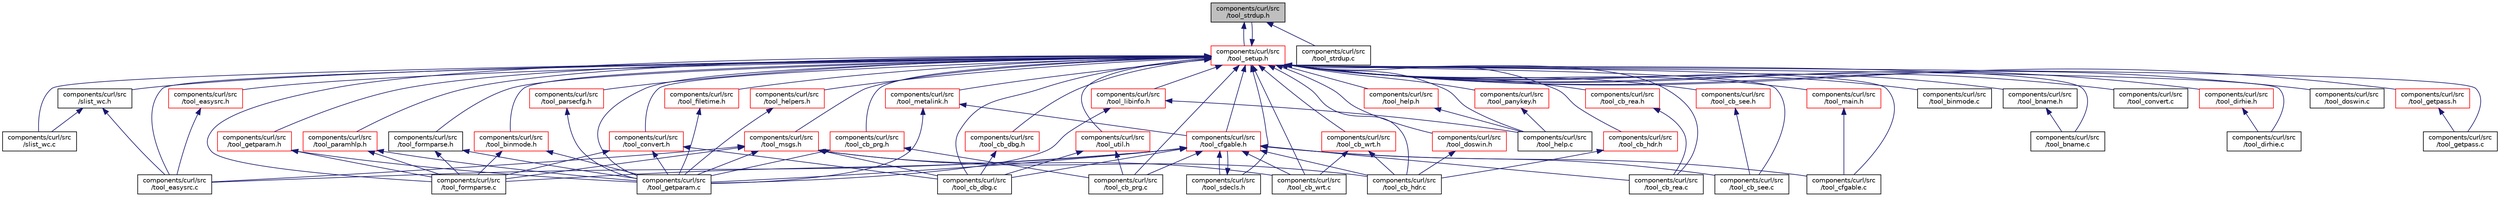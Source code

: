 digraph "components/curl/src/tool_strdup.h"
{
  edge [fontname="Helvetica",fontsize="10",labelfontname="Helvetica",labelfontsize="10"];
  node [fontname="Helvetica",fontsize="10",shape=record];
  Node22 [label="components/curl/src\l/tool_strdup.h",height=0.2,width=0.4,color="black", fillcolor="grey75", style="filled", fontcolor="black"];
  Node22 -> Node23 [dir="back",color="midnightblue",fontsize="10",style="solid",fontname="Helvetica"];
  Node23 [label="components/curl/src\l/tool_setup.h",height=0.2,width=0.4,color="red", fillcolor="white", style="filled",URL="$tool__setup_8h.html"];
  Node23 -> Node24 [dir="back",color="midnightblue",fontsize="10",style="solid",fontname="Helvetica"];
  Node24 [label="components/curl/src\l/slist_wc.c",height=0.2,width=0.4,color="black", fillcolor="white", style="filled",URL="$slist__wc_8c.html"];
  Node23 -> Node22 [dir="back",color="midnightblue",fontsize="10",style="solid",fontname="Helvetica"];
  Node23 -> Node25 [dir="back",color="midnightblue",fontsize="10",style="solid",fontname="Helvetica"];
  Node25 [label="components/curl/src\l/slist_wc.h",height=0.2,width=0.4,color="black", fillcolor="white", style="filled",URL="$slist__wc_8h.html"];
  Node25 -> Node24 [dir="back",color="midnightblue",fontsize="10",style="solid",fontname="Helvetica"];
  Node25 -> Node26 [dir="back",color="midnightblue",fontsize="10",style="solid",fontname="Helvetica"];
  Node26 [label="components/curl/src\l/tool_easysrc.c",height=0.2,width=0.4,color="black", fillcolor="white", style="filled",URL="$tool__easysrc_8c.html"];
  Node23 -> Node27 [dir="back",color="midnightblue",fontsize="10",style="solid",fontname="Helvetica"];
  Node27 [label="components/curl/src\l/tool_binmode.c",height=0.2,width=0.4,color="black", fillcolor="white", style="filled",URL="$tool__binmode_8c.html"];
  Node23 -> Node28 [dir="back",color="midnightblue",fontsize="10",style="solid",fontname="Helvetica"];
  Node28 [label="components/curl/src\l/tool_binmode.h",height=0.2,width=0.4,color="red", fillcolor="white", style="filled",URL="$tool__binmode_8h.html"];
  Node28 -> Node29 [dir="back",color="midnightblue",fontsize="10",style="solid",fontname="Helvetica"];
  Node29 [label="components/curl/src\l/tool_formparse.c",height=0.2,width=0.4,color="black", fillcolor="white", style="filled",URL="$tool__formparse_8c.html"];
  Node28 -> Node30 [dir="back",color="midnightblue",fontsize="10",style="solid",fontname="Helvetica"];
  Node30 [label="components/curl/src\l/tool_getparam.c",height=0.2,width=0.4,color="black", fillcolor="white", style="filled",URL="$tool__getparam_8c.html"];
  Node23 -> Node32 [dir="back",color="midnightblue",fontsize="10",style="solid",fontname="Helvetica"];
  Node32 [label="components/curl/src\l/tool_bname.c",height=0.2,width=0.4,color="black", fillcolor="white", style="filled",URL="$tool__bname_8c.html"];
  Node23 -> Node33 [dir="back",color="midnightblue",fontsize="10",style="solid",fontname="Helvetica"];
  Node33 [label="components/curl/src\l/tool_bname.h",height=0.2,width=0.4,color="black", fillcolor="white", style="filled",URL="$tool__bname_8h.html"];
  Node33 -> Node32 [dir="back",color="midnightblue",fontsize="10",style="solid",fontname="Helvetica"];
  Node23 -> Node34 [dir="back",color="midnightblue",fontsize="10",style="solid",fontname="Helvetica"];
  Node34 [label="components/curl/src\l/tool_cb_dbg.c",height=0.2,width=0.4,color="black", fillcolor="white", style="filled",URL="$tool__cb__dbg_8c.html"];
  Node23 -> Node35 [dir="back",color="midnightblue",fontsize="10",style="solid",fontname="Helvetica"];
  Node35 [label="components/curl/src\l/tool_cfgable.h",height=0.2,width=0.4,color="red", fillcolor="white", style="filled",URL="$tool__cfgable_8h.html"];
  Node35 -> Node34 [dir="back",color="midnightblue",fontsize="10",style="solid",fontname="Helvetica"];
  Node35 -> Node36 [dir="back",color="midnightblue",fontsize="10",style="solid",fontname="Helvetica"];
  Node36 [label="components/curl/src\l/tool_sdecls.h",height=0.2,width=0.4,color="black", fillcolor="white", style="filled",URL="$tool__sdecls_8h.html"];
  Node36 -> Node35 [dir="back",color="midnightblue",fontsize="10",style="solid",fontname="Helvetica"];
  Node35 -> Node37 [dir="back",color="midnightblue",fontsize="10",style="solid",fontname="Helvetica"];
  Node37 [label="components/curl/src\l/tool_cb_hdr.c",height=0.2,width=0.4,color="black", fillcolor="white", style="filled",URL="$tool__cb__hdr_8c.html"];
  Node35 -> Node38 [dir="back",color="midnightblue",fontsize="10",style="solid",fontname="Helvetica"];
  Node38 [label="components/curl/src\l/tool_cb_prg.c",height=0.2,width=0.4,color="black", fillcolor="white", style="filled",URL="$tool__cb__prg_8c.html"];
  Node35 -> Node39 [dir="back",color="midnightblue",fontsize="10",style="solid",fontname="Helvetica"];
  Node39 [label="components/curl/src\l/tool_cb_rea.c",height=0.2,width=0.4,color="black", fillcolor="white", style="filled",URL="$tool__cb__rea_8c.html"];
  Node35 -> Node40 [dir="back",color="midnightblue",fontsize="10",style="solid",fontname="Helvetica"];
  Node40 [label="components/curl/src\l/tool_cb_see.c",height=0.2,width=0.4,color="black", fillcolor="white", style="filled",URL="$tool__cb__see_8c.html"];
  Node35 -> Node41 [dir="back",color="midnightblue",fontsize="10",style="solid",fontname="Helvetica"];
  Node41 [label="components/curl/src\l/tool_cb_wrt.c",height=0.2,width=0.4,color="black", fillcolor="white", style="filled",URL="$tool__cb__wrt_8c.html"];
  Node35 -> Node42 [dir="back",color="midnightblue",fontsize="10",style="solid",fontname="Helvetica"];
  Node42 [label="components/curl/src\l/tool_cfgable.c",height=0.2,width=0.4,color="black", fillcolor="white", style="filled",URL="$tool__cfgable_8c.html"];
  Node35 -> Node26 [dir="back",color="midnightblue",fontsize="10",style="solid",fontname="Helvetica"];
  Node35 -> Node29 [dir="back",color="midnightblue",fontsize="10",style="solid",fontname="Helvetica"];
  Node35 -> Node30 [dir="back",color="midnightblue",fontsize="10",style="solid",fontname="Helvetica"];
  Node23 -> Node36 [dir="back",color="midnightblue",fontsize="10",style="solid",fontname="Helvetica"];
  Node23 -> Node53 [dir="back",color="midnightblue",fontsize="10",style="solid",fontname="Helvetica"];
  Node53 [label="components/curl/src\l/tool_metalink.h",height=0.2,width=0.4,color="red", fillcolor="white", style="filled",URL="$tool__metalink_8h.html"];
  Node53 -> Node35 [dir="back",color="midnightblue",fontsize="10",style="solid",fontname="Helvetica"];
  Node53 -> Node30 [dir="back",color="midnightblue",fontsize="10",style="solid",fontname="Helvetica"];
  Node23 -> Node54 [dir="back",color="midnightblue",fontsize="10",style="solid",fontname="Helvetica"];
  Node54 [label="components/curl/src\l/tool_convert.h",height=0.2,width=0.4,color="red", fillcolor="white", style="filled",URL="$tool__convert_8h.html"];
  Node54 -> Node34 [dir="back",color="midnightblue",fontsize="10",style="solid",fontname="Helvetica"];
  Node54 -> Node29 [dir="back",color="midnightblue",fontsize="10",style="solid",fontname="Helvetica"];
  Node54 -> Node30 [dir="back",color="midnightblue",fontsize="10",style="solid",fontname="Helvetica"];
  Node23 -> Node55 [dir="back",color="midnightblue",fontsize="10",style="solid",fontname="Helvetica"];
  Node55 [label="components/curl/src\l/tool_msgs.h",height=0.2,width=0.4,color="red", fillcolor="white", style="filled",URL="$tool__msgs_8h.html"];
  Node55 -> Node34 [dir="back",color="midnightblue",fontsize="10",style="solid",fontname="Helvetica"];
  Node55 -> Node37 [dir="back",color="midnightblue",fontsize="10",style="solid",fontname="Helvetica"];
  Node55 -> Node41 [dir="back",color="midnightblue",fontsize="10",style="solid",fontname="Helvetica"];
  Node55 -> Node26 [dir="back",color="midnightblue",fontsize="10",style="solid",fontname="Helvetica"];
  Node55 -> Node29 [dir="back",color="midnightblue",fontsize="10",style="solid",fontname="Helvetica"];
  Node55 -> Node30 [dir="back",color="midnightblue",fontsize="10",style="solid",fontname="Helvetica"];
  Node23 -> Node56 [dir="back",color="midnightblue",fontsize="10",style="solid",fontname="Helvetica"];
  Node56 [label="components/curl/src\l/tool_cb_dbg.h",height=0.2,width=0.4,color="red", fillcolor="white", style="filled",URL="$tool__cb__dbg_8h.html"];
  Node56 -> Node34 [dir="back",color="midnightblue",fontsize="10",style="solid",fontname="Helvetica"];
  Node23 -> Node57 [dir="back",color="midnightblue",fontsize="10",style="solid",fontname="Helvetica"];
  Node57 [label="components/curl/src\l/tool_util.h",height=0.2,width=0.4,color="red", fillcolor="white", style="filled",URL="$tool__util_8h.html"];
  Node57 -> Node34 [dir="back",color="midnightblue",fontsize="10",style="solid",fontname="Helvetica"];
  Node57 -> Node38 [dir="back",color="midnightblue",fontsize="10",style="solid",fontname="Helvetica"];
  Node23 -> Node37 [dir="back",color="midnightblue",fontsize="10",style="solid",fontname="Helvetica"];
  Node23 -> Node59 [dir="back",color="midnightblue",fontsize="10",style="solid",fontname="Helvetica"];
  Node59 [label="components/curl/src\l/tool_doswin.h",height=0.2,width=0.4,color="red", fillcolor="white", style="filled",URL="$tool__doswin_8h.html"];
  Node59 -> Node37 [dir="back",color="midnightblue",fontsize="10",style="solid",fontname="Helvetica"];
  Node23 -> Node60 [dir="back",color="midnightblue",fontsize="10",style="solid",fontname="Helvetica"];
  Node60 [label="components/curl/src\l/tool_cb_hdr.h",height=0.2,width=0.4,color="red", fillcolor="white", style="filled",URL="$tool__cb__hdr_8h.html"];
  Node60 -> Node37 [dir="back",color="midnightblue",fontsize="10",style="solid",fontname="Helvetica"];
  Node23 -> Node61 [dir="back",color="midnightblue",fontsize="10",style="solid",fontname="Helvetica"];
  Node61 [label="components/curl/src\l/tool_cb_wrt.h",height=0.2,width=0.4,color="red", fillcolor="white", style="filled",URL="$tool__cb__wrt_8h.html"];
  Node61 -> Node37 [dir="back",color="midnightblue",fontsize="10",style="solid",fontname="Helvetica"];
  Node61 -> Node41 [dir="back",color="midnightblue",fontsize="10",style="solid",fontname="Helvetica"];
  Node23 -> Node38 [dir="back",color="midnightblue",fontsize="10",style="solid",fontname="Helvetica"];
  Node23 -> Node62 [dir="back",color="midnightblue",fontsize="10",style="solid",fontname="Helvetica"];
  Node62 [label="components/curl/src\l/tool_cb_prg.h",height=0.2,width=0.4,color="red", fillcolor="white", style="filled",URL="$tool__cb__prg_8h.html"];
  Node62 -> Node38 [dir="back",color="midnightblue",fontsize="10",style="solid",fontname="Helvetica"];
  Node62 -> Node30 [dir="back",color="midnightblue",fontsize="10",style="solid",fontname="Helvetica"];
  Node23 -> Node39 [dir="back",color="midnightblue",fontsize="10",style="solid",fontname="Helvetica"];
  Node23 -> Node63 [dir="back",color="midnightblue",fontsize="10",style="solid",fontname="Helvetica"];
  Node63 [label="components/curl/src\l/tool_cb_rea.h",height=0.2,width=0.4,color="red", fillcolor="white", style="filled",URL="$tool__cb__rea_8h.html"];
  Node63 -> Node39 [dir="back",color="midnightblue",fontsize="10",style="solid",fontname="Helvetica"];
  Node23 -> Node40 [dir="back",color="midnightblue",fontsize="10",style="solid",fontname="Helvetica"];
  Node23 -> Node64 [dir="back",color="midnightblue",fontsize="10",style="solid",fontname="Helvetica"];
  Node64 [label="components/curl/src\l/tool_cb_see.h",height=0.2,width=0.4,color="red", fillcolor="white", style="filled",URL="$tool__cb__see_8h.html"];
  Node64 -> Node40 [dir="back",color="midnightblue",fontsize="10",style="solid",fontname="Helvetica"];
  Node23 -> Node41 [dir="back",color="midnightblue",fontsize="10",style="solid",fontname="Helvetica"];
  Node23 -> Node42 [dir="back",color="midnightblue",fontsize="10",style="solid",fontname="Helvetica"];
  Node23 -> Node65 [dir="back",color="midnightblue",fontsize="10",style="solid",fontname="Helvetica"];
  Node65 [label="components/curl/src\l/tool_main.h",height=0.2,width=0.4,color="red", fillcolor="white", style="filled",URL="$tool__main_8h.html"];
  Node65 -> Node42 [dir="back",color="midnightblue",fontsize="10",style="solid",fontname="Helvetica"];
  Node23 -> Node66 [dir="back",color="midnightblue",fontsize="10",style="solid",fontname="Helvetica"];
  Node66 [label="components/curl/src\l/tool_convert.c",height=0.2,width=0.4,color="black", fillcolor="white", style="filled",URL="$tool__convert_8c.html"];
  Node23 -> Node67 [dir="back",color="midnightblue",fontsize="10",style="solid",fontname="Helvetica"];
  Node67 [label="components/curl/src\l/tool_dirhie.c",height=0.2,width=0.4,color="black", fillcolor="white", style="filled",URL="$tool__dirhie_8c.html"];
  Node23 -> Node68 [dir="back",color="midnightblue",fontsize="10",style="solid",fontname="Helvetica"];
  Node68 [label="components/curl/src\l/tool_dirhie.h",height=0.2,width=0.4,color="red", fillcolor="white", style="filled",URL="$tool__dirhie_8h.html"];
  Node68 -> Node67 [dir="back",color="midnightblue",fontsize="10",style="solid",fontname="Helvetica"];
  Node23 -> Node69 [dir="back",color="midnightblue",fontsize="10",style="solid",fontname="Helvetica"];
  Node69 [label="components/curl/src\l/tool_doswin.c",height=0.2,width=0.4,color="black", fillcolor="white", style="filled",URL="$tool__doswin_8c.html"];
  Node23 -> Node26 [dir="back",color="midnightblue",fontsize="10",style="solid",fontname="Helvetica"];
  Node23 -> Node70 [dir="back",color="midnightblue",fontsize="10",style="solid",fontname="Helvetica"];
  Node70 [label="components/curl/src\l/tool_easysrc.h",height=0.2,width=0.4,color="red", fillcolor="white", style="filled",URL="$tool__easysrc_8h.html"];
  Node70 -> Node26 [dir="back",color="midnightblue",fontsize="10",style="solid",fontname="Helvetica"];
  Node23 -> Node71 [dir="back",color="midnightblue",fontsize="10",style="solid",fontname="Helvetica"];
  Node71 [label="components/curl/src\l/tool_filetime.h",height=0.2,width=0.4,color="red", fillcolor="white", style="filled",URL="$tool__filetime_8h.html"];
  Node71 -> Node30 [dir="back",color="midnightblue",fontsize="10",style="solid",fontname="Helvetica"];
  Node23 -> Node29 [dir="back",color="midnightblue",fontsize="10",style="solid",fontname="Helvetica"];
  Node23 -> Node73 [dir="back",color="midnightblue",fontsize="10",style="solid",fontname="Helvetica"];
  Node73 [label="components/curl/src\l/tool_getparam.h",height=0.2,width=0.4,color="red", fillcolor="white", style="filled",URL="$tool__getparam_8h.html"];
  Node73 -> Node29 [dir="back",color="midnightblue",fontsize="10",style="solid",fontname="Helvetica"];
  Node73 -> Node30 [dir="back",color="midnightblue",fontsize="10",style="solid",fontname="Helvetica"];
  Node23 -> Node75 [dir="back",color="midnightblue",fontsize="10",style="solid",fontname="Helvetica"];
  Node75 [label="components/curl/src\l/tool_paramhlp.h",height=0.2,width=0.4,color="red", fillcolor="white", style="filled",URL="$tool__paramhlp_8h.html"];
  Node75 -> Node29 [dir="back",color="midnightblue",fontsize="10",style="solid",fontname="Helvetica"];
  Node75 -> Node30 [dir="back",color="midnightblue",fontsize="10",style="solid",fontname="Helvetica"];
  Node23 -> Node76 [dir="back",color="midnightblue",fontsize="10",style="solid",fontname="Helvetica"];
  Node76 [label="components/curl/src\l/tool_formparse.h",height=0.2,width=0.4,color="black", fillcolor="white", style="filled",URL="$tool__formparse_8h.html"];
  Node76 -> Node29 [dir="back",color="midnightblue",fontsize="10",style="solid",fontname="Helvetica"];
  Node76 -> Node30 [dir="back",color="midnightblue",fontsize="10",style="solid",fontname="Helvetica"];
  Node23 -> Node30 [dir="back",color="midnightblue",fontsize="10",style="solid",fontname="Helvetica"];
  Node23 -> Node77 [dir="back",color="midnightblue",fontsize="10",style="solid",fontname="Helvetica"];
  Node77 [label="components/curl/src\l/tool_helpers.h",height=0.2,width=0.4,color="red", fillcolor="white", style="filled",URL="$tool__helpers_8h.html"];
  Node77 -> Node30 [dir="back",color="midnightblue",fontsize="10",style="solid",fontname="Helvetica"];
  Node23 -> Node78 [dir="back",color="midnightblue",fontsize="10",style="solid",fontname="Helvetica"];
  Node78 [label="components/curl/src\l/tool_libinfo.h",height=0.2,width=0.4,color="red", fillcolor="white", style="filled",URL="$tool__libinfo_8h.html"];
  Node78 -> Node30 [dir="back",color="midnightblue",fontsize="10",style="solid",fontname="Helvetica"];
  Node78 -> Node79 [dir="back",color="midnightblue",fontsize="10",style="solid",fontname="Helvetica"];
  Node79 [label="components/curl/src\l/tool_help.c",height=0.2,width=0.4,color="black", fillcolor="white", style="filled",URL="$tool__help_8c.html"];
  Node23 -> Node81 [dir="back",color="midnightblue",fontsize="10",style="solid",fontname="Helvetica"];
  Node81 [label="components/curl/src\l/tool_parsecfg.h",height=0.2,width=0.4,color="red", fillcolor="white", style="filled",URL="$tool__parsecfg_8h.html"];
  Node81 -> Node30 [dir="back",color="midnightblue",fontsize="10",style="solid",fontname="Helvetica"];
  Node23 -> Node82 [dir="back",color="midnightblue",fontsize="10",style="solid",fontname="Helvetica"];
  Node82 [label="components/curl/src\l/tool_getpass.c",height=0.2,width=0.4,color="black", fillcolor="white", style="filled",URL="$tool__getpass_8c.html"];
  Node23 -> Node83 [dir="back",color="midnightblue",fontsize="10",style="solid",fontname="Helvetica"];
  Node83 [label="components/curl/src\l/tool_getpass.h",height=0.2,width=0.4,color="red", fillcolor="white", style="filled",URL="$tool__getpass_8h.html"];
  Node83 -> Node82 [dir="back",color="midnightblue",fontsize="10",style="solid",fontname="Helvetica"];
  Node23 -> Node79 [dir="back",color="midnightblue",fontsize="10",style="solid",fontname="Helvetica"];
  Node23 -> Node84 [dir="back",color="midnightblue",fontsize="10",style="solid",fontname="Helvetica"];
  Node84 [label="components/curl/src\l/tool_panykey.h",height=0.2,width=0.4,color="red", fillcolor="white", style="filled",URL="$tool__panykey_8h.html"];
  Node84 -> Node79 [dir="back",color="midnightblue",fontsize="10",style="solid",fontname="Helvetica"];
  Node23 -> Node85 [dir="back",color="midnightblue",fontsize="10",style="solid",fontname="Helvetica"];
  Node85 [label="components/curl/src\l/tool_help.h",height=0.2,width=0.4,color="red", fillcolor="white", style="filled",URL="$tool__help_8h.html"];
  Node85 -> Node79 [dir="back",color="midnightblue",fontsize="10",style="solid",fontname="Helvetica"];
  Node22 -> Node102 [dir="back",color="midnightblue",fontsize="10",style="solid",fontname="Helvetica"];
  Node102 [label="components/curl/src\l/tool_strdup.c",height=0.2,width=0.4,color="black", fillcolor="white", style="filled",URL="$tool__strdup_8c.html"];
}
